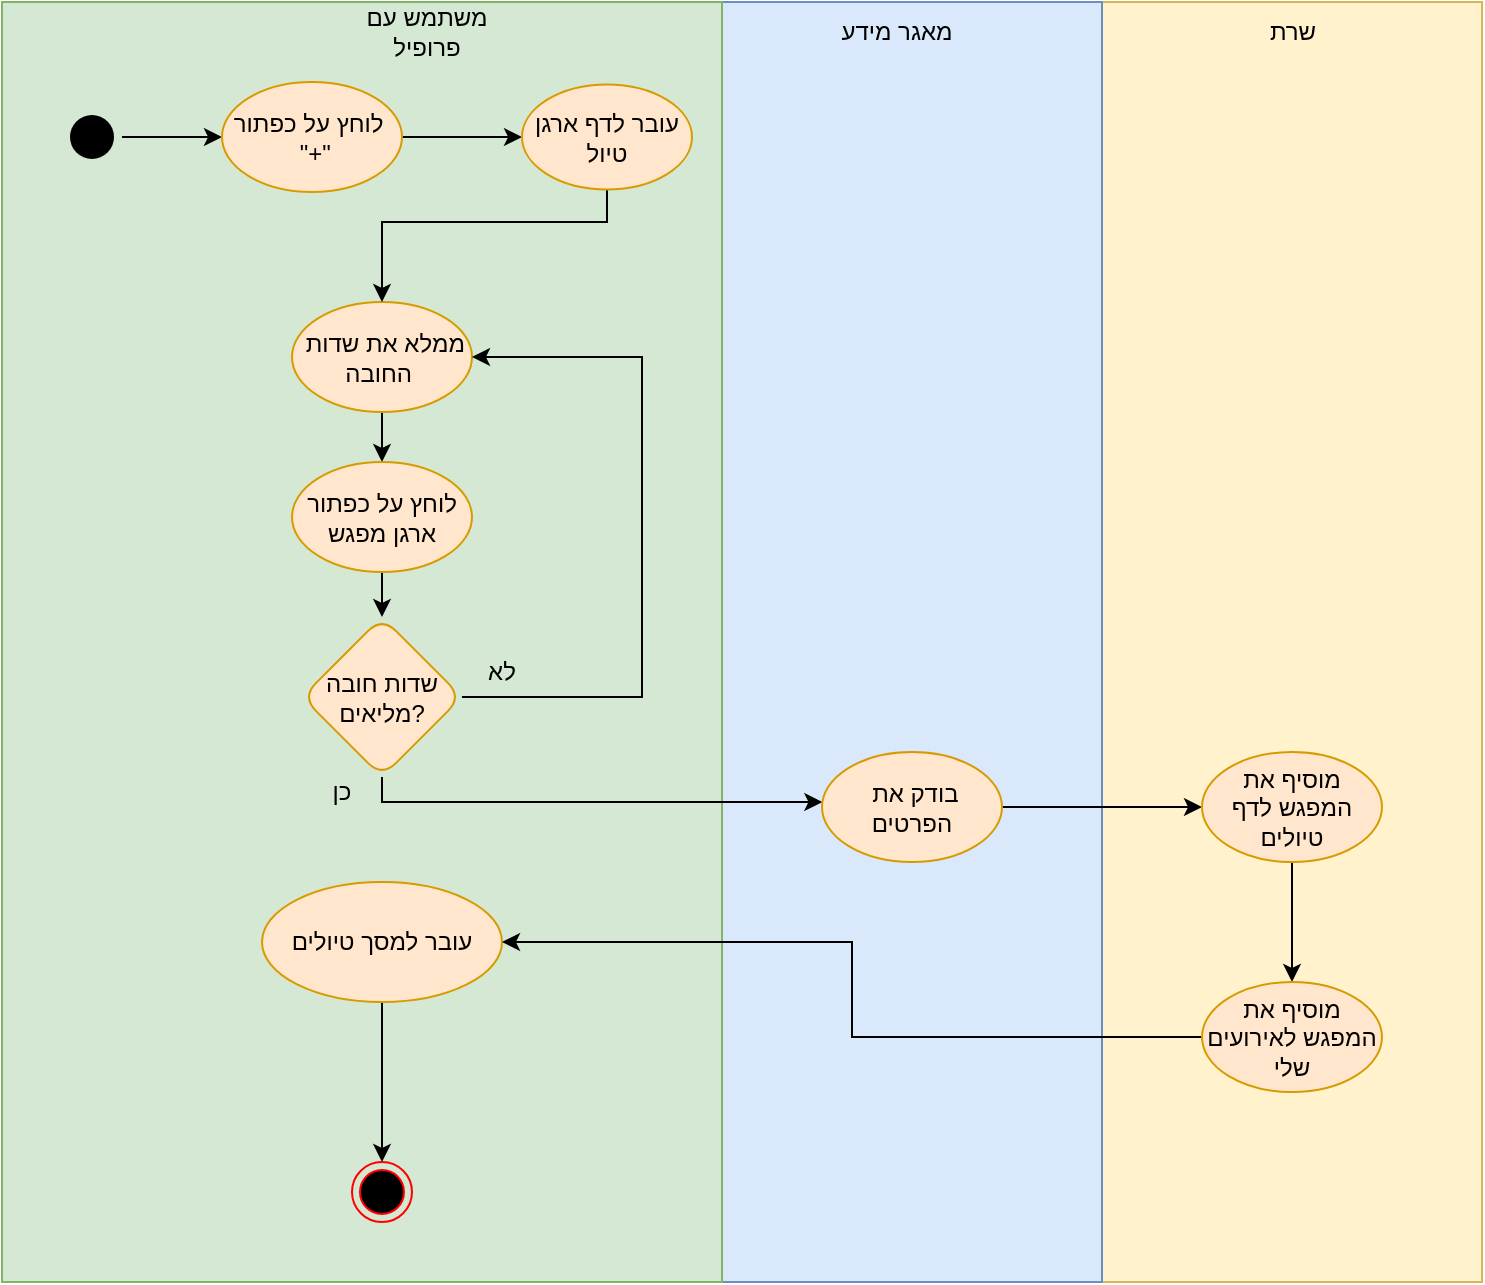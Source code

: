 <mxfile version="16.1.2" type="device"><diagram id="arcHjqtA_9plGbu74L-3" name="‫עמוד-1‬"><mxGraphModel dx="1102" dy="677" grid="1" gridSize="10" guides="1" tooltips="1" connect="1" arrows="1" fold="1" page="1" pageScale="1" pageWidth="827" pageHeight="1169" math="0" shadow="0"><root><mxCell id="0"/><mxCell id="1" parent="0"/><mxCell id="0lZqEeDu_ecDyOJzmTRb-2" value="" style="whiteSpace=wrap;html=1;fillColor=#fff2cc;strokeColor=#d6b656;" parent="1" vertex="1"><mxGeometry x="560" y="130" width="190" height="640" as="geometry"/></mxCell><mxCell id="0lZqEeDu_ecDyOJzmTRb-3" value="" style="whiteSpace=wrap;html=1;fillColor=#dae8fc;strokeColor=#6c8ebf;" parent="1" vertex="1"><mxGeometry x="370" y="130" width="190" height="640" as="geometry"/></mxCell><mxCell id="0lZqEeDu_ecDyOJzmTRb-4" value="" style="whiteSpace=wrap;html=1;fillColor=#d5e8d4;strokeColor=#82b366;" parent="1" vertex="1"><mxGeometry x="10" y="130" width="360" height="640" as="geometry"/></mxCell><mxCell id="0lZqEeDu_ecDyOJzmTRb-5" style="edgeStyle=orthogonalEdgeStyle;rounded=0;orthogonalLoop=1;jettySize=auto;html=1;" parent="1" source="0lZqEeDu_ecDyOJzmTRb-6" target="0lZqEeDu_ecDyOJzmTRb-27" edge="1"><mxGeometry relative="1" as="geometry"><Array as="points"><mxPoint x="120" y="198"/><mxPoint x="120" y="198"/></Array></mxGeometry></mxCell><mxCell id="0lZqEeDu_ecDyOJzmTRb-6" value="" style="ellipse;html=1;shape=endState;fillColor=#000000;strokeColor=none;" parent="1" vertex="1"><mxGeometry x="40" y="182.5" width="30" height="30" as="geometry"/></mxCell><mxCell id="0lZqEeDu_ecDyOJzmTRb-7" value="" style="edgeStyle=orthogonalEdgeStyle;rounded=0;orthogonalLoop=1;jettySize=auto;html=1;" parent="1" source="0lZqEeDu_ecDyOJzmTRb-8" target="0lZqEeDu_ecDyOJzmTRb-10" edge="1"><mxGeometry relative="1" as="geometry"><mxPoint x="205" y="225" as="sourcePoint"/><mxPoint x="205" y="305" as="targetPoint"/><Array as="points"><mxPoint x="185" y="305"/><mxPoint x="175" y="305"/></Array></mxGeometry></mxCell><mxCell id="0lZqEeDu_ecDyOJzmTRb-8" value="ממלא את שדות&amp;nbsp; החובה&amp;nbsp;" style="ellipse;whiteSpace=wrap;html=1;rounded=1;fillColor=#ffe6cc;strokeColor=#d79b00;" parent="1" vertex="1"><mxGeometry x="155" y="280" width="90" height="55" as="geometry"/></mxCell><mxCell id="0lZqEeDu_ecDyOJzmTRb-9" value="" style="edgeStyle=orthogonalEdgeStyle;rounded=0;orthogonalLoop=1;jettySize=auto;html=1;" parent="1" source="0lZqEeDu_ecDyOJzmTRb-10" target="0lZqEeDu_ecDyOJzmTRb-13" edge="1"><mxGeometry relative="1" as="geometry"/></mxCell><mxCell id="0lZqEeDu_ecDyOJzmTRb-10" value="לוחץ על כפתור ארגן מפגש" style="ellipse;whiteSpace=wrap;html=1;rounded=1;fillColor=#ffe6cc;strokeColor=#d79b00;" parent="1" vertex="1"><mxGeometry x="155" y="360" width="90" height="55" as="geometry"/></mxCell><mxCell id="0lZqEeDu_ecDyOJzmTRb-11" style="edgeStyle=orthogonalEdgeStyle;rounded=0;orthogonalLoop=1;jettySize=auto;html=1;" parent="1" source="0lZqEeDu_ecDyOJzmTRb-13" target="0lZqEeDu_ecDyOJzmTRb-8" edge="1"><mxGeometry relative="1" as="geometry"><mxPoint x="315" y="335" as="targetPoint"/><Array as="points"><mxPoint x="330" y="477.5"/><mxPoint x="330" y="307.5"/></Array></mxGeometry></mxCell><mxCell id="0lZqEeDu_ecDyOJzmTRb-12" style="edgeStyle=orthogonalEdgeStyle;rounded=0;orthogonalLoop=1;jettySize=auto;html=1;" parent="1" source="0lZqEeDu_ecDyOJzmTRb-13" target="0lZqEeDu_ecDyOJzmTRb-15" edge="1"><mxGeometry relative="1" as="geometry"><Array as="points"><mxPoint x="200" y="530"/><mxPoint x="485" y="530"/></Array></mxGeometry></mxCell><mxCell id="0lZqEeDu_ecDyOJzmTRb-13" value="שדות חובה מליאים?" style="rhombus;whiteSpace=wrap;html=1;rounded=1;fillColor=#ffe6cc;strokeColor=#d79b00;" parent="1" vertex="1"><mxGeometry x="160" y="437.5" width="80" height="80" as="geometry"/></mxCell><mxCell id="0lZqEeDu_ecDyOJzmTRb-14" style="edgeStyle=orthogonalEdgeStyle;rounded=0;orthogonalLoop=1;jettySize=auto;html=1;" parent="1" source="0lZqEeDu_ecDyOJzmTRb-15" target="0lZqEeDu_ecDyOJzmTRb-17" edge="1"><mxGeometry relative="1" as="geometry"/></mxCell><mxCell id="0lZqEeDu_ecDyOJzmTRb-15" value="בודק את&amp;nbsp; הפרטים" style="ellipse;whiteSpace=wrap;html=1;rounded=1;fillColor=#ffe6cc;strokeColor=#d79b00;" parent="1" vertex="1"><mxGeometry x="420" y="505" width="90" height="55" as="geometry"/></mxCell><mxCell id="0lZqEeDu_ecDyOJzmTRb-16" style="edgeStyle=orthogonalEdgeStyle;rounded=0;orthogonalLoop=1;jettySize=auto;html=1;" parent="1" source="0lZqEeDu_ecDyOJzmTRb-17" target="0lZqEeDu_ecDyOJzmTRb-31" edge="1"><mxGeometry relative="1" as="geometry"/></mxCell><mxCell id="0lZqEeDu_ecDyOJzmTRb-17" value="מוסיף את המפגש לדף טיולים" style="ellipse;whiteSpace=wrap;html=1;rounded=1;fillColor=#ffe6cc;strokeColor=#d79b00;" parent="1" vertex="1"><mxGeometry x="610" y="505" width="90" height="55" as="geometry"/></mxCell><mxCell id="0lZqEeDu_ecDyOJzmTRb-18" style="edgeStyle=orthogonalEdgeStyle;rounded=0;orthogonalLoop=1;jettySize=auto;html=1;" parent="1" source="0lZqEeDu_ecDyOJzmTRb-19" target="0lZqEeDu_ecDyOJzmTRb-20" edge="1"><mxGeometry relative="1" as="geometry"/></mxCell><mxCell id="0lZqEeDu_ecDyOJzmTRb-19" value="עובר למסך טיולים" style="ellipse;whiteSpace=wrap;html=1;fillColor=#ffe6cc;strokeColor=#d79b00;rounded=1;" parent="1" vertex="1"><mxGeometry x="140" y="570" width="120" height="60" as="geometry"/></mxCell><mxCell id="0lZqEeDu_ecDyOJzmTRb-20" value="" style="ellipse;html=1;shape=endState;fillColor=#000000;strokeColor=#ff0000;rounded=1;" parent="1" vertex="1"><mxGeometry x="185" y="710" width="30" height="30" as="geometry"/></mxCell><mxCell id="0lZqEeDu_ecDyOJzmTRb-21" value="לא" style="text;html=1;strokeColor=none;fillColor=none;align=center;verticalAlign=middle;whiteSpace=wrap;rounded=0;" parent="1" vertex="1"><mxGeometry x="230" y="450" width="60" height="30" as="geometry"/></mxCell><mxCell id="0lZqEeDu_ecDyOJzmTRb-22" value="כן" style="text;html=1;strokeColor=none;fillColor=none;align=center;verticalAlign=middle;whiteSpace=wrap;rounded=0;" parent="1" vertex="1"><mxGeometry x="150" y="510" width="60" height="30" as="geometry"/></mxCell><mxCell id="0lZqEeDu_ecDyOJzmTRb-23" value="משתמש עם פרופיל" style="text;html=1;strokeColor=none;fillColor=none;align=center;verticalAlign=middle;whiteSpace=wrap;rounded=0;" parent="1" vertex="1"><mxGeometry x="175" y="130" width="95" height="30" as="geometry"/></mxCell><mxCell id="0lZqEeDu_ecDyOJzmTRb-24" value="מאגר מידע" style="text;html=1;strokeColor=none;fillColor=none;align=center;verticalAlign=middle;whiteSpace=wrap;rounded=0;" parent="1" vertex="1"><mxGeometry x="410" y="130" width="95" height="30" as="geometry"/></mxCell><mxCell id="0lZqEeDu_ecDyOJzmTRb-25" value="שרת" style="text;html=1;strokeColor=none;fillColor=none;align=center;verticalAlign=middle;whiteSpace=wrap;rounded=0;" parent="1" vertex="1"><mxGeometry x="607.5" y="130" width="95" height="30" as="geometry"/></mxCell><mxCell id="0lZqEeDu_ecDyOJzmTRb-26" value="" style="edgeStyle=orthogonalEdgeStyle;rounded=0;orthogonalLoop=1;jettySize=auto;html=1;" parent="1" source="0lZqEeDu_ecDyOJzmTRb-27" target="0lZqEeDu_ecDyOJzmTRb-29" edge="1"><mxGeometry relative="1" as="geometry"/></mxCell><mxCell id="0lZqEeDu_ecDyOJzmTRb-27" value="לוחץ על כפתור&amp;nbsp; &amp;nbsp;&quot;+&quot;" style="ellipse;whiteSpace=wrap;html=1;rounded=1;fillColor=#ffe6cc;strokeColor=#d79b00;" parent="1" vertex="1"><mxGeometry x="120" y="170" width="90" height="55" as="geometry"/></mxCell><mxCell id="0lZqEeDu_ecDyOJzmTRb-28" style="edgeStyle=orthogonalEdgeStyle;rounded=0;orthogonalLoop=1;jettySize=auto;html=1;" parent="1" source="0lZqEeDu_ecDyOJzmTRb-29" target="0lZqEeDu_ecDyOJzmTRb-8" edge="1"><mxGeometry relative="1" as="geometry"><Array as="points"><mxPoint x="313" y="240"/><mxPoint x="200" y="240"/></Array></mxGeometry></mxCell><mxCell id="0lZqEeDu_ecDyOJzmTRb-29" value="עובר לדף ארגן טיול" style="ellipse;whiteSpace=wrap;html=1;fillColor=#ffe6cc;strokeColor=#d79b00;rounded=1;" parent="1" vertex="1"><mxGeometry x="270" y="171.25" width="85" height="52.5" as="geometry"/></mxCell><mxCell id="0lZqEeDu_ecDyOJzmTRb-30" style="edgeStyle=orthogonalEdgeStyle;rounded=0;orthogonalLoop=1;jettySize=auto;html=1;" parent="1" source="0lZqEeDu_ecDyOJzmTRb-31" target="0lZqEeDu_ecDyOJzmTRb-19" edge="1"><mxGeometry relative="1" as="geometry"/></mxCell><mxCell id="0lZqEeDu_ecDyOJzmTRb-31" value="מוסיף את המפגש לאירועים שלי" style="ellipse;whiteSpace=wrap;html=1;rounded=1;fillColor=#ffe6cc;strokeColor=#d79b00;" parent="1" vertex="1"><mxGeometry x="610" y="620" width="90" height="55" as="geometry"/></mxCell></root></mxGraphModel></diagram></mxfile>